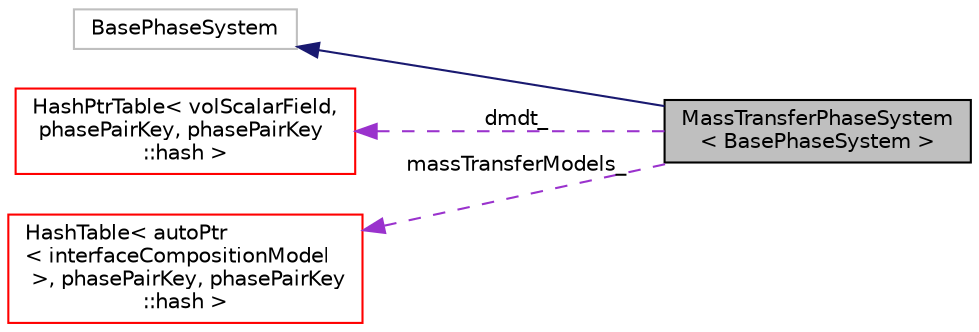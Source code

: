 digraph "MassTransferPhaseSystem&lt; BasePhaseSystem &gt;"
{
  bgcolor="transparent";
  edge [fontname="Helvetica",fontsize="10",labelfontname="Helvetica",labelfontsize="10"];
  node [fontname="Helvetica",fontsize="10",shape=record];
  rankdir="LR";
  Node1 [label="MassTransferPhaseSystem\l\< BasePhaseSystem \>",height=0.2,width=0.4,color="black", fillcolor="grey75", style="filled" fontcolor="black"];
  Node2 -> Node1 [dir="back",color="midnightblue",fontsize="10",style="solid",fontname="Helvetica"];
  Node2 [label="BasePhaseSystem",height=0.2,width=0.4,color="grey75"];
  Node3 -> Node1 [dir="back",color="darkorchid3",fontsize="10",style="dashed",label=" dmdt_" ,fontname="Helvetica"];
  Node3 [label="HashPtrTable\< volScalarField,\l phasePairKey, phasePairKey\l::hash \>",height=0.2,width=0.4,color="red",URL="$classFoam_1_1HashPtrTable.html"];
  Node4 -> Node1 [dir="back",color="darkorchid3",fontsize="10",style="dashed",label=" massTransferModels_" ,fontname="Helvetica"];
  Node4 [label="HashTable\< autoPtr\l\< interfaceCompositionModel\l \>, phasePairKey, phasePairKey\l::hash \>",height=0.2,width=0.4,color="red",URL="$classFoam_1_1HashTable.html"];
}
